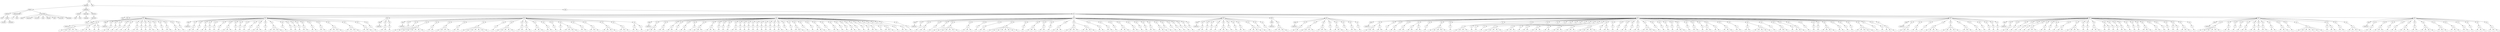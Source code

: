 digraph Tree {
	"t0" [label = "TEI"];
	"t1" [label = "teiHeader"];
	"t2" [label = "fileDesc"];
	"t3" [label = "titleStmt"];
	"t4" [label = "title"];
	"t5" [label = "author"];
	"t6" [label = "surname"];
	"t7" [label = "forename"];
	"t8" [label = "publicationStmt"];
	"t9" [label = "p"];
	"t10" [label = "idno"];
	"t11" [label = "sourceDesc"];
	"t12" [label = "genre"];
	"t13" [label = "inspiration"];
	"t14" [label = "structure"];
	"t15" [label = "type"];
	"t16" [label = "periode"];
	"t17" [label = "taille"];
	"t18" [label = "motsClefs"];
	"t19" [label = "permalien"];
	"t20" [label = "profileDesc"];
	"t21" [label = "creation"];
	"t22" [label = "date"];
	"t23" [label = "date"];
	"t24" [label = "langUsage"];
	"t25" [label = "language"];
	"t26" [label = "textClass"];
	"t27" [label = "keywords"];
	"t28" [label = "term"];
	"t29" [label = "text"];
	"t30" [label = "body"];
	"t31" [label = "div1"];
	"t32" [label = "head"];
	"t33" [label = "div2"];
	"t34" [label = "head"];
	"t35" [label = "listPerson"];
	"t36" [label = "sp"];
	"t37" [label = "p"];
	"t38" [label = "s"];
	"t39" [label = "s"];
	"t40" [label = "s"];
	"t41" [label = "s"];
	"t42" [label = "s"];
	"t43" [label = "p"];
	"t44" [label = "s"];
	"t45" [label = "s"];
	"t46" [label = "s"];
	"t47" [label = "p"];
	"t48" [label = "s"];
	"t49" [label = "p"];
	"t50" [label = "s"];
	"t51" [label = "div2"];
	"t52" [label = "head"];
	"t53" [label = "listPerson"];
	"t54" [label = "sp"];
	"t55" [label = "p"];
	"t56" [label = "s"];
	"t57" [label = "s"];
	"t58" [label = "sp"];
	"t59" [label = "p"];
	"t60" [label = "s"];
	"t61" [label = "sp"];
	"t62" [label = "p"];
	"t63" [label = "s"];
	"t64" [label = "sp"];
	"t65" [label = "p"];
	"t66" [label = "s"];
	"t67" [label = "sp"];
	"t68" [label = "p"];
	"t69" [label = "s"];
	"t70" [label = "s"];
	"t71" [label = "sp"];
	"t72" [label = "p"];
	"t73" [label = "s"];
	"t74" [label = "s"];
	"t75" [label = "sp"];
	"t76" [label = "p"];
	"t77" [label = "s"];
	"t78" [label = "sp"];
	"t79" [label = "p"];
	"t80" [label = "s"];
	"t81" [label = "sp"];
	"t82" [label = "p"];
	"t83" [label = "s"];
	"t84" [label = "s"];
	"t85" [label = "sp"];
	"t86" [label = "p"];
	"t87" [label = "s"];
	"t88" [label = "sp"];
	"t89" [label = "p"];
	"t90" [label = "s"];
	"t91" [label = "sp"];
	"t92" [label = "p"];
	"t93" [label = "s"];
	"t94" [label = "s"];
	"t95" [label = "sp"];
	"t96" [label = "p"];
	"t97" [label = "s"];
	"t98" [label = "s"];
	"t99" [label = "sp"];
	"t100" [label = "p"];
	"t101" [label = "s"];
	"t102" [label = "div2"];
	"t103" [label = "head"];
	"t104" [label = "listPerson"];
	"t105" [label = "sp"];
	"t106" [label = "p"];
	"t107" [label = "s"];
	"t108" [label = "s"];
	"t109" [label = "sp"];
	"t110" [label = "p"];
	"t111" [label = "s"];
	"t112" [label = "sp"];
	"t113" [label = "p"];
	"t114" [label = "s"];
	"t115" [label = "s"];
	"t116" [label = "sp"];
	"t117" [label = "p"];
	"t118" [label = "s"];
	"t119" [label = "sp"];
	"t120" [label = "p"];
	"t121" [label = "s"];
	"t122" [label = "sp"];
	"t123" [label = "p"];
	"t124" [label = "s"];
	"t125" [label = "sp"];
	"t126" [label = "p"];
	"t127" [label = "s"];
	"t128" [label = "s"];
	"t129" [label = "s"];
	"t130" [label = "sp"];
	"t131" [label = "p"];
	"t132" [label = "s"];
	"t133" [label = "sp"];
	"t134" [label = "p"];
	"t135" [label = "s"];
	"t136" [label = "sp"];
	"t137" [label = "p"];
	"t138" [label = "s"];
	"t139" [label = "sp"];
	"t140" [label = "p"];
	"t141" [label = "s"];
	"t142" [label = "sp"];
	"t143" [label = "p"];
	"t144" [label = "s"];
	"t145" [label = "s"];
	"t146" [label = "s"];
	"t147" [label = "sp"];
	"t148" [label = "p"];
	"t149" [label = "s"];
	"t150" [label = "sp"];
	"t151" [label = "p"];
	"t152" [label = "s"];
	"t153" [label = "s"];
	"t154" [label = "s"];
	"t155" [label = "s"];
	"t156" [label = "sp"];
	"t157" [label = "p"];
	"t158" [label = "s"];
	"t159" [label = "sp"];
	"t160" [label = "p"];
	"t161" [label = "s"];
	"t162" [label = "sp"];
	"t163" [label = "p"];
	"t164" [label = "s"];
	"t165" [label = "sp"];
	"t166" [label = "p"];
	"t167" [label = "s"];
	"t168" [label = "sp"];
	"t169" [label = "p"];
	"t170" [label = "s"];
	"t171" [label = "s"];
	"t172" [label = "sp"];
	"t173" [label = "p"];
	"t174" [label = "s"];
	"t175" [label = "s"];
	"t176" [label = "sp"];
	"t177" [label = "p"];
	"t178" [label = "s"];
	"t179" [label = "s"];
	"t180" [label = "sp"];
	"t181" [label = "p"];
	"t182" [label = "s"];
	"t183" [label = "s"];
	"t184" [label = "s"];
	"t185" [label = "s"];
	"t186" [label = "sp"];
	"t187" [label = "p"];
	"t188" [label = "s"];
	"t189" [label = "s"];
	"t190" [label = "s"];
	"t191" [label = "s"];
	"t192" [label = "sp"];
	"t193" [label = "p"];
	"t194" [label = "s"];
	"t195" [label = "s"];
	"t196" [label = "s"];
	"t197" [label = "sp"];
	"t198" [label = "p"];
	"t199" [label = "s"];
	"t200" [label = "div2"];
	"t201" [label = "head"];
	"t202" [label = "listPerson"];
	"t203" [label = "sp"];
	"t204" [label = "p"];
	"t205" [label = "s"];
	"t206" [label = "s"];
	"t207" [label = "sp"];
	"t208" [label = "p"];
	"t209" [label = "s"];
	"t210" [label = "div2"];
	"t211" [label = "head"];
	"t212" [label = "listPerson"];
	"t213" [label = "sp"];
	"t214" [label = "p"];
	"t215" [label = "s"];
	"t216" [label = "sp"];
	"t217" [label = "p"];
	"t218" [label = "s"];
	"t219" [label = "sp"];
	"t220" [label = "p"];
	"t221" [label = "s"];
	"t222" [label = "s"];
	"t223" [label = "s"];
	"t224" [label = "s"];
	"t225" [label = "s"];
	"t226" [label = "s"];
	"t227" [label = "sp"];
	"t228" [label = "p"];
	"t229" [label = "s"];
	"t230" [label = "s"];
	"t231" [label = "sp"];
	"t232" [label = "p"];
	"t233" [label = "s"];
	"t234" [label = "s"];
	"t235" [label = "s"];
	"t236" [label = "s"];
	"t237" [label = "sp"];
	"t238" [label = "p"];
	"t239" [label = "s"];
	"t240" [label = "s"];
	"t241" [label = "sp"];
	"t242" [label = "p"];
	"t243" [label = "s"];
	"t244" [label = "s"];
	"t245" [label = "s"];
	"t246" [label = "s"];
	"t247" [label = "s"];
	"t248" [label = "s"];
	"t249" [label = "s"];
	"t250" [label = "sp"];
	"t251" [label = "p"];
	"t252" [label = "s"];
	"t253" [label = "sp"];
	"t254" [label = "p"];
	"t255" [label = "s"];
	"t256" [label = "s"];
	"t257" [label = "s"];
	"t258" [label = "s"];
	"t259" [label = "s"];
	"t260" [label = "sp"];
	"t261" [label = "p"];
	"t262" [label = "s"];
	"t263" [label = "s"];
	"t264" [label = "sp"];
	"t265" [label = "p"];
	"t266" [label = "s"];
	"t267" [label = "s"];
	"t268" [label = "sp"];
	"t269" [label = "p"];
	"t270" [label = "s"];
	"t271" [label = "s"];
	"t272" [label = "s"];
	"t273" [label = "sp"];
	"t274" [label = "p"];
	"t275" [label = "s"];
	"t276" [label = "s"];
	"t277" [label = "sp"];
	"t278" [label = "p"];
	"t279" [label = "s"];
	"t280" [label = "sp"];
	"t281" [label = "p"];
	"t282" [label = "s"];
	"t283" [label = "p"];
	"t284" [label = "s"];
	"t285" [label = "s"];
	"t286" [label = "s"];
	"t287" [label = "s"];
	"t288" [label = "sp"];
	"t289" [label = "p"];
	"t290" [label = "s"];
	"t291" [label = "s"];
	"t292" [label = "sp"];
	"t293" [label = "p"];
	"t294" [label = "s"];
	"t295" [label = "s"];
	"t296" [label = "s"];
	"t297" [label = "sp"];
	"t298" [label = "p"];
	"t299" [label = "s"];
	"t300" [label = "s"];
	"t301" [label = "s"];
	"t302" [label = "s"];
	"t303" [label = "sp"];
	"t304" [label = "p"];
	"t305" [label = "s"];
	"t306" [label = "s"];
	"t307" [label = "s"];
	"t308" [label = "sp"];
	"t309" [label = "p"];
	"t310" [label = "s"];
	"t311" [label = "s"];
	"t312" [label = "p"];
	"t313" [label = "s"];
	"t314" [label = "div2"];
	"t315" [label = "head"];
	"t316" [label = "listPerson"];
	"t317" [label = "sp"];
	"t318" [label = "p"];
	"t319" [label = "s"];
	"t320" [label = "s"];
	"t321" [label = "s"];
	"t322" [label = "sp"];
	"t323" [label = "p"];
	"t324" [label = "s"];
	"t325" [label = "s"];
	"t326" [label = "sp"];
	"t327" [label = "p"];
	"t328" [label = "s"];
	"t329" [label = "s"];
	"t330" [label = "sp"];
	"t331" [label = "p"];
	"t332" [label = "s"];
	"t333" [label = "sp"];
	"t334" [label = "p"];
	"t335" [label = "s"];
	"t336" [label = "s"];
	"t337" [label = "sp"];
	"t338" [label = "p"];
	"t339" [label = "s"];
	"t340" [label = "sp"];
	"t341" [label = "p"];
	"t342" [label = "s"];
	"t343" [label = "s"];
	"t344" [label = "s"];
	"t345" [label = "sp"];
	"t346" [label = "p"];
	"t347" [label = "s"];
	"t348" [label = "s"];
	"t349" [label = "s"];
	"t350" [label = "sp"];
	"t351" [label = "p"];
	"t352" [label = "s"];
	"t353" [label = "sp"];
	"t354" [label = "p"];
	"t355" [label = "s"];
	"t356" [label = "sp"];
	"t357" [label = "p"];
	"t358" [label = "s"];
	"t359" [label = "sp"];
	"t360" [label = "p"];
	"t361" [label = "s"];
	"t362" [label = "s"];
	"t363" [label = "sp"];
	"t364" [label = "p"];
	"t365" [label = "s"];
	"t366" [label = "sp"];
	"t367" [label = "p"];
	"t368" [label = "s"];
	"t369" [label = "sp"];
	"t370" [label = "p"];
	"t371" [label = "s"];
	"t372" [label = "sp"];
	"t373" [label = "p"];
	"t374" [label = "s"];
	"t375" [label = "sp"];
	"t376" [label = "p"];
	"t377" [label = "s"];
	"t378" [label = "sp"];
	"t379" [label = "p"];
	"t380" [label = "s"];
	"t381" [label = "sp"];
	"t382" [label = "p"];
	"t383" [label = "s"];
	"t384" [label = "sp"];
	"t385" [label = "p"];
	"t386" [label = "s"];
	"t387" [label = "sp"];
	"t388" [label = "p"];
	"t389" [label = "s"];
	"t390" [label = "sp"];
	"t391" [label = "p"];
	"t392" [label = "s"];
	"t393" [label = "s"];
	"t394" [label = "sp"];
	"t395" [label = "p"];
	"t396" [label = "s"];
	"t397" [label = "sp"];
	"t398" [label = "p"];
	"t399" [label = "s"];
	"t400" [label = "sp"];
	"t401" [label = "p"];
	"t402" [label = "s"];
	"t403" [label = "s"];
	"t404" [label = "s"];
	"t405" [label = "sp"];
	"t406" [label = "p"];
	"t407" [label = "s"];
	"t408" [label = "sp"];
	"t409" [label = "p"];
	"t410" [label = "s"];
	"t411" [label = "sp"];
	"t412" [label = "p"];
	"t413" [label = "s"];
	"t414" [label = "s"];
	"t415" [label = "s"];
	"t416" [label = "sp"];
	"t417" [label = "p"];
	"t418" [label = "s"];
	"t419" [label = "sp"];
	"t420" [label = "p"];
	"t421" [label = "s"];
	"t422" [label = "s"];
	"t423" [label = "sp"];
	"t424" [label = "p"];
	"t425" [label = "s"];
	"t426" [label = "sp"];
	"t427" [label = "p"];
	"t428" [label = "s"];
	"t429" [label = "sp"];
	"t430" [label = "p"];
	"t431" [label = "s"];
	"t432" [label = "s"];
	"t433" [label = "sp"];
	"t434" [label = "p"];
	"t435" [label = "s"];
	"t436" [label = "sp"];
	"t437" [label = "p"];
	"t438" [label = "s"];
	"t439" [label = "sp"];
	"t440" [label = "p"];
	"t441" [label = "s"];
	"t442" [label = "sp"];
	"t443" [label = "p"];
	"t444" [label = "s"];
	"t445" [label = "s"];
	"t446" [label = "sp"];
	"t447" [label = "p"];
	"t448" [label = "s"];
	"t449" [label = "sp"];
	"t450" [label = "p"];
	"t451" [label = "s"];
	"t452" [label = "s"];
	"t453" [label = "s"];
	"t454" [label = "sp"];
	"t455" [label = "p"];
	"t456" [label = "s"];
	"t457" [label = "sp"];
	"t458" [label = "p"];
	"t459" [label = "s"];
	"t460" [label = "s"];
	"t461" [label = "sp"];
	"t462" [label = "p"];
	"t463" [label = "s"];
	"t464" [label = "div2"];
	"t465" [label = "head"];
	"t466" [label = "listPerson"];
	"t467" [label = "sp"];
	"t468" [label = "p"];
	"t469" [label = "s"];
	"t470" [label = "sp"];
	"t471" [label = "p"];
	"t472" [label = "s"];
	"t473" [label = "s"];
	"t474" [label = "sp"];
	"t475" [label = "p"];
	"t476" [label = "s"];
	"t477" [label = "sp"];
	"t478" [label = "p"];
	"t479" [label = "s"];
	"t480" [label = "sp"];
	"t481" [label = "p"];
	"t482" [label = "s"];
	"t483" [label = "s"];
	"t484" [label = "s"];
	"t485" [label = "s"];
	"t486" [label = "s"];
	"t487" [label = "s"];
	"t488" [label = "sp"];
	"t489" [label = "p"];
	"t490" [label = "s"];
	"t491" [label = "s"];
	"t492" [label = "s"];
	"t493" [label = "sp"];
	"t494" [label = "p"];
	"t495" [label = "s"];
	"t496" [label = "sp"];
	"t497" [label = "p"];
	"t498" [label = "s"];
	"t499" [label = "s"];
	"t500" [label = "sp"];
	"t501" [label = "p"];
	"t502" [label = "s"];
	"t503" [label = "s"];
	"t504" [label = "s"];
	"t505" [label = "s"];
	"t506" [label = "s"];
	"t507" [label = "s"];
	"t508" [label = "s"];
	"t509" [label = "s"];
	"t510" [label = "sp"];
	"t511" [label = "p"];
	"t512" [label = "s"];
	"t513" [label = "sp"];
	"t514" [label = "p"];
	"t515" [label = "s"];
	"t516" [label = "s"];
	"t517" [label = "s"];
	"t518" [label = "sp"];
	"t519" [label = "p"];
	"t520" [label = "s"];
	"t521" [label = "s"];
	"t522" [label = "sp"];
	"t523" [label = "p"];
	"t524" [label = "s"];
	"t525" [label = "sp"];
	"t526" [label = "p"];
	"t527" [label = "s"];
	"t528" [label = "s"];
	"t529" [label = "s"];
	"t530" [label = "sp"];
	"t531" [label = "p"];
	"t532" [label = "s"];
	"t533" [label = "s"];
	"t534" [label = "s"];
	"t535" [label = "s"];
	"t536" [label = "p"];
	"t537" [label = "s"];
	"t538" [label = "s"];
	"t539" [label = "s"];
	"t540" [label = "s"];
	"t541" [label = "sp"];
	"t542" [label = "p"];
	"t543" [label = "s"];
	"t544" [label = "s"];
	"t545" [label = "sp"];
	"t546" [label = "p"];
	"t547" [label = "s"];
	"t548" [label = "s"];
	"t549" [label = "sp"];
	"t550" [label = "p"];
	"t551" [label = "s"];
	"t552" [label = "sp"];
	"t553" [label = "p"];
	"t554" [label = "s"];
	"t555" [label = "s"];
	"t556" [label = "s"];
	"t557" [label = "sp"];
	"t558" [label = "p"];
	"t559" [label = "s"];
	"t560" [label = "s"];
	"t561" [label = "sp"];
	"t562" [label = "p"];
	"t563" [label = "s"];
	"t564" [label = "sp"];
	"t565" [label = "p"];
	"t566" [label = "s"];
	"t567" [label = "sp"];
	"t568" [label = "p"];
	"t569" [label = "s"];
	"t570" [label = "s"];
	"t571" [label = "sp"];
	"t572" [label = "p"];
	"t573" [label = "s"];
	"t574" [label = "s"];
	"t575" [label = "s"];
	"t576" [label = "sp"];
	"t577" [label = "p"];
	"t578" [label = "s"];
	"t579" [label = "sp"];
	"t580" [label = "p"];
	"t581" [label = "s"];
	"t582" [label = "sp"];
	"t583" [label = "p"];
	"t584" [label = "s"];
	"t585" [label = "sp"];
	"t586" [label = "p"];
	"t587" [label = "s"];
	"t588" [label = "sp"];
	"t589" [label = "p"];
	"t590" [label = "s"];
	"t591" [label = "sp"];
	"t592" [label = "p"];
	"t593" [label = "s"];
	"t594" [label = "div2"];
	"t595" [label = "head"];
	"t596" [label = "listPerson"];
	"t597" [label = "sp"];
	"t598" [label = "p"];
	"t599" [label = "s"];
	"t600" [label = "s"];
	"t601" [label = "sp"];
	"t602" [label = "p"];
	"t603" [label = "s"];
	"t604" [label = "sp"];
	"t605" [label = "p"];
	"t606" [label = "s"];
	"t607" [label = "sp"];
	"t608" [label = "p"];
	"t609" [label = "s"];
	"t610" [label = "sp"];
	"t611" [label = "p"];
	"t612" [label = "s"];
	"t613" [label = "s"];
	"t614" [label = "s"];
	"t615" [label = "sp"];
	"t616" [label = "p"];
	"t617" [label = "s"];
	"t618" [label = "sp"];
	"t619" [label = "p"];
	"t620" [label = "s"];
	"t621" [label = "sp"];
	"t622" [label = "p"];
	"t623" [label = "s"];
	"t624" [label = "s"];
	"t625" [label = "sp"];
	"t626" [label = "p"];
	"t627" [label = "s"];
	"t628" [label = "s"];
	"t629" [label = "s"];
	"t630" [label = "s"];
	"t631" [label = "sp"];
	"t632" [label = "p"];
	"t633" [label = "s"];
	"t634" [label = "sp"];
	"t635" [label = "p"];
	"t636" [label = "s"];
	"t637" [label = "div2"];
	"t638" [label = "head"];
	"t639" [label = "listPerson"];
	"t640" [label = "sp"];
	"t641" [label = "p"];
	"t642" [label = "s"];
	"t643" [label = "s"];
	"t644" [label = "s"];
	"t645" [label = "s"];
	"t646" [label = "div2"];
	"t647" [label = "head"];
	"t648" [label = "listPerson"];
	"t649" [label = "sp"];
	"t650" [label = "p"];
	"t651" [label = "s"];
	"t652" [label = "s"];
	"t653" [label = "sp"];
	"t654" [label = "p"];
	"t655" [label = "s"];
	"t656" [label = "s"];
	"t657" [label = "s"];
	"t658" [label = "s"];
	"t659" [label = "sp"];
	"t660" [label = "p"];
	"t661" [label = "s"];
	"t662" [label = "s"];
	"t663" [label = "s"];
	"t664" [label = "sp"];
	"t665" [label = "p"];
	"t666" [label = "s"];
	"t667" [label = "sp"];
	"t668" [label = "p"];
	"t669" [label = "s"];
	"t670" [label = "s"];
	"t671" [label = "s"];
	"t672" [label = "sp"];
	"t673" [label = "p"];
	"t674" [label = "s"];
	"t675" [label = "sp"];
	"t676" [label = "p"];
	"t677" [label = "s"];
	"t678" [label = "s"];
	"t679" [label = "sp"];
	"t680" [label = "p"];
	"t681" [label = "s"];
	"t682" [label = "div2"];
	"t683" [label = "head"];
	"t684" [label = "listPerson"];
	"t685" [label = "sp"];
	"t686" [label = "p"];
	"t687" [label = "s"];
	"t688" [label = "s"];
	"t689" [label = "s"];
	"t690" [label = "p"];
	"t691" [label = "s"];
	"t692" [label = "s"];
	"t693" [label = "sp"];
	"t694" [label = "p"];
	"t695" [label = "s"];
	"t696" [label = "sp"];
	"t697" [label = "p"];
	"t698" [label = "s"];
	"t699" [label = "s"];
	"t700" [label = "sp"];
	"t701" [label = "p"];
	"t702" [label = "s"];
	"t703" [label = "s"];
	"t704" [label = "sp"];
	"t705" [label = "p"];
	"t706" [label = "s"];
	"t707" [label = "s"];
	"t708" [label = "p"];
	"t709" [label = "s"];
	"t710" [label = "s"];
	"t711" [label = "sp"];
	"t712" [label = "p"];
	"t713" [label = "s"];
	"t714" [label = "sp"];
	"t715" [label = "p"];
	"t716" [label = "s"];
	"t717" [label = "s"];
	"t718" [label = "s"];
	"t719" [label = "s"];
	"t720" [label = "s"];
	"t721" [label = "sp"];
	"t722" [label = "p"];
	"t723" [label = "s"];
	"t724" [label = "sp"];
	"t725" [label = "p"];
	"t726" [label = "s"];
	"t727" [label = "s"];
	"t728" [label = "s"];
	"t729" [label = "s"];
	"t730" [label = "sp"];
	"t731" [label = "p"];
	"t732" [label = "s"];
	"t733" [label = "sp"];
	"t734" [label = "p"];
	"t735" [label = "s"];
	"t736" [label = "sp"];
	"t737" [label = "p"];
	"t738" [label = "s"];
	"t739" [label = "sp"];
	"t740" [label = "p"];
	"t741" [label = "s"];
	"t742" [label = "s"];
	"t743" [label = "s"];
	"t744" [label = "s"];
	"t745" [label = "s"];
	"t746" [label = "sp"];
	"t747" [label = "p"];
	"t748" [label = "s"];
	"t749" [label = "s"];
	"t750" [label = "s"];
	"t751" [label = "sp"];
	"t752" [label = "p"];
	"t753" [label = "s"];
	"t754" [label = "sp"];
	"t755" [label = "p"];
	"t756" [label = "s"];
	"t757" [label = "s"];
	"t758" [label = "sp"];
	"t759" [label = "p"];
	"t760" [label = "s"];
	"t761" [label = "s"];
	"t762" [label = "s"];
	"t763" [label = "sp"];
	"t764" [label = "p"];
	"t765" [label = "s"];
	"t766" [label = "s"];
	"t767" [label = "sp"];
	"t768" [label = "p"];
	"t769" [label = "s"];
	"t770" [label = "s"];
	"t771" [label = "s"];
	"t772" [label = "sp"];
	"t773" [label = "p"];
	"t774" [label = "s"];
	"t775" [label = "s"];
	"t776" [label = "s"];
	"t777" [label = "sp"];
	"t778" [label = "p"];
	"t779" [label = "s"];
	"t780" [label = "s"];
	"t781" [label = "s"];
	"t782" [label = "s"];
	"t783" [label = "s"];
	"t784" [label = "sp"];
	"t785" [label = "p"];
	"t786" [label = "s"];
	"t787" [label = "p"];
	"t788" [label = "s"];
	"t789" [label = "s"];
	"t790" [label = "sp"];
	"t791" [label = "p"];
	"t792" [label = "s"];
	"t793" [label = "sp"];
	"t794" [label = "p"];
	"t795" [label = "s"];
	"t796" [label = "sp"];
	"t797" [label = "p"];
	"t798" [label = "s"];
	"t799" [label = "s"];
	"t800" [label = "sp"];
	"t801" [label = "p"];
	"t802" [label = "s"];
	"t803" [label = "sp"];
	"t804" [label = "p"];
	"t805" [label = "s"];
	"t806" [label = "s"];
	"t807" [label = "sp"];
	"t808" [label = "p"];
	"t809" [label = "s"];
	"t810" [label = "s"];
	"t811" [label = "s"];
	"t812" [label = "s"];
	"t813" [label = "sp"];
	"t814" [label = "p"];
	"t815" [label = "s"];
	"t816" [label = "sp"];
	"t817" [label = "p"];
	"t818" [label = "s"];
	"t819" [label = "sp"];
	"t820" [label = "p"];
	"t821" [label = "s"];
	"t822" [label = "sp"];
	"t823" [label = "p"];
	"t824" [label = "s"];
	"t825" [label = "sp"];
	"t826" [label = "p"];
	"t827" [label = "s"];
	"t828" [label = "s"];
	"t829" [label = "s"];
	"t830" [label = "sp"];
	"t831" [label = "p"];
	"t832" [label = "s"];
	"t833" [label = "sp"];
	"t834" [label = "p"];
	"t835" [label = "s"];
	"t836" [label = "s"];
	"t837" [label = "sp"];
	"t838" [label = "p"];
	"t839" [label = "s"];
	"t840" [label = "sp"];
	"t841" [label = "p"];
	"t842" [label = "s"];
	"t843" [label = "s"];
	"t844" [label = "p"];
	"t845" [label = "s"];
	"t846" [label = "s"];
	"t847" [label = "sp"];
	"t848" [label = "p"];
	"t849" [label = "s"];
	"t850" [label = "s"];
	"t851" [label = "s"];
	"t852" [label = "sp"];
	"t853" [label = "p"];
	"t854" [label = "s"];
	"t855" [label = "s"];
	"t856" [label = "sp"];
	"t857" [label = "p"];
	"t858" [label = "s"];
	"t859" [label = "s"];
	"t860" [label = "p"];
	"t861" [label = "s"];
	"t862" [label = "s"];
	"t863" [label = "s"];
	"t864" [label = "s"];
	"t865" [label = "s"];
	"t866" [label = "sp"];
	"t867" [label = "p"];
	"t868" [label = "s"];
	"t869" [label = "sp"];
	"t870" [label = "p"];
	"t871" [label = "s"];
	"t872" [label = "s"];
	"t873" [label = "s"];
	"t874" [label = "sp"];
	"t875" [label = "p"];
	"t876" [label = "s"];
	"t877" [label = "sp"];
	"t878" [label = "p"];
	"t879" [label = "s"];
	"t880" [label = "s"];
	"t881" [label = "s"];
	"t882" [label = "sp"];
	"t883" [label = "p"];
	"t884" [label = "s"];
	"t885" [label = "sp"];
	"t886" [label = "p"];
	"t887" [label = "s"];
	"t888" [label = "sp"];
	"t889" [label = "p"];
	"t890" [label = "s"];
	"t891" [label = "sp"];
	"t892" [label = "p"];
	"t893" [label = "s"];
	"t894" [label = "s"];
	"t895" [label = "s"];
	"t896" [label = "s"];
	"t897" [label = "sp"];
	"t898" [label = "p"];
	"t899" [label = "s"];
	"t900" [label = "s"];
	"t901" [label = "sp"];
	"t902" [label = "p"];
	"t903" [label = "s"];
	"t904" [label = "sp"];
	"t905" [label = "p"];
	"t906" [label = "s"];
	"t907" [label = "sp"];
	"t908" [label = "p"];
	"t909" [label = "s"];
	"t910" [label = "s"];
	"t911" [label = "s"];
	"t912" [label = "s"];
	"t913" [label = "s"];
	"t914" [label = "sp"];
	"t915" [label = "p"];
	"t916" [label = "s"];
	"t917" [label = "sp"];
	"t918" [label = "p"];
	"t919" [label = "s"];
	"t920" [label = "sp"];
	"t921" [label = "p"];
	"t922" [label = "s"];
	"t923" [label = "s"];
	"t924" [label = "s"];
	"t925" [label = "div2"];
	"t926" [label = "head"];
	"t927" [label = "listPerson"];
	"t928" [label = "sp"];
	"t929" [label = "p"];
	"t930" [label = "s"];
	"t931" [label = "s"];
	"t932" [label = "s"];
	"t933" [label = "sp"];
	"t934" [label = "p"];
	"t935" [label = "s"];
	"t936" [label = "s"];
	"t937" [label = "sp"];
	"t938" [label = "p"];
	"t939" [label = "s"];
	"t940" [label = "sp"];
	"t941" [label = "p"];
	"t942" [label = "s"];
	"t943" [label = "s"];
	"t944" [label = "s"];
	"t945" [label = "s"];
	"t946" [label = "sp"];
	"t947" [label = "p"];
	"t948" [label = "s"];
	"t949" [label = "s"];
	"t950" [label = "s"];
	"t951" [label = "s"];
	"t952" [label = "s"];
	"t953" [label = "sp"];
	"t954" [label = "p"];
	"t955" [label = "s"];
	"t956" [label = "s"];
	"t957" [label = "s"];
	"t958" [label = "sp"];
	"t959" [label = "p"];
	"t960" [label = "s"];
	"t961" [label = "s"];
	"t962" [label = "sp"];
	"t963" [label = "p"];
	"t964" [label = "s"];
	"t965" [label = "sp"];
	"t966" [label = "p"];
	"t967" [label = "s"];
	"t968" [label = "sp"];
	"t969" [label = "p"];
	"t970" [label = "s"];
	"t971" [label = "sp"];
	"t972" [label = "p"];
	"t973" [label = "s"];
	"t974" [label = "div2"];
	"t975" [label = "head"];
	"t976" [label = "listPerson"];
	"t977" [label = "sp"];
	"t978" [label = "p"];
	"t979" [label = "s"];
	"t980" [label = "s"];
	"t981" [label = "sp"];
	"t982" [label = "p"];
	"t983" [label = "s"];
	"t984" [label = "sp"];
	"t985" [label = "p"];
	"t986" [label = "s"];
	"t987" [label = "sp"];
	"t988" [label = "p"];
	"t989" [label = "s"];
	"t990" [label = "sp"];
	"t991" [label = "p"];
	"t992" [label = "s"];
	"t993" [label = "sp"];
	"t994" [label = "p"];
	"t995" [label = "s"];
	"t996" [label = "s"];
	"t997" [label = "s"];
	"t998" [label = "sp"];
	"t999" [label = "p"];
	"t1000" [label = "s"];
	"t1001" [label = "s"];
	"t1002" [label = "sp"];
	"t1003" [label = "p"];
	"t1004" [label = "s"];
	"t1005" [label = "sp"];
	"t1006" [label = "p"];
	"t1007" [label = "s"];
	"t1008" [label = "sp"];
	"t1009" [label = "p"];
	"t1010" [label = "s"];
	"t1011" [label = "s"];
	"t1012" [label = "sp"];
	"t1013" [label = "p"];
	"t1014" [label = "s"];
	"t1015" [label = "s"];
	"t1016" [label = "s"];
	"t1017" [label = "s"];
	"t1018" [label = "sp"];
	"t1019" [label = "p"];
	"t1020" [label = "s"];
	"t1021" [label = "sp"];
	"t1022" [label = "p"];
	"t1023" [label = "s"];
	"t1024" [label = "sp"];
	"t1025" [label = "p"];
	"t1026" [label = "s"];
	"t1027" [label = "s"];
	"t1028" [label = "s"];
	"t1029" [label = "sp"];
	"t1030" [label = "p"];
	"t1031" [label = "s"];
	"t1032" [label = "p"];
	"t1033" [label = "s"];
	"t1034" [label = "sp"];
	"t1035" [label = "p"];
	"t1036" [label = "s"];
	"t1037" [label = "sp"];
	"t1038" [label = "p"];
	"t1039" [label = "s"];
	"t1040" [label = "sp"];
	"t1041" [label = "p"];
	"t1042" [label = "s"];
	"t1043" [label = "s"];
	"t1044" [label = "sp"];
	"t1045" [label = "p"];
	"t1046" [label = "s"];
	"t1047" [label = "sp"];
	"t1048" [label = "p"];
	"t1049" [label = "s"];
	"t1050" [label = "sp"];
	"t1051" [label = "p"];
	"t1052" [label = "s"];
	"t1053" [label = "sp"];
	"t1054" [label = "p"];
	"t1055" [label = "s"];
	"t1056" [label = "s"];
	"t1057" [label = "s"];
	"t1058" [label = "sp"];
	"t1059" [label = "p"];
	"t1060" [label = "s"];
	"t1061" [label = "s"];
	"t1062" [label = "sp"];
	"t1063" [label = "p"];
	"t1064" [label = "s"];
	"t1065" [label = "sp"];
	"t1066" [label = "p"];
	"t1067" [label = "s"];
	"t1068" [label = "sp"];
	"t1069" [label = "p"];
	"t1070" [label = "s"];
	"t1071" [label = "p"];
	"t1072" [label = "s"];
	"t1073" [label = "sp"];
	"t1074" [label = "p"];
	"t1075" [label = "s"];
	"t1076" [label = "s"];
	"t1077" [label = "s"];
	"t1078" [label = "sp"];
	"t1079" [label = "p"];
	"t1080" [label = "s"];
	"t1081" [label = "div2"];
	"t1082" [label = "head"];
	"t1083" [label = "listPerson"];
	"t1084" [label = "sp"];
	"t1085" [label = "p"];
	"t1086" [label = "s"];
	"t1087" [label = "s"];
	"t1088" [label = "s"];
	"t1089" [label = "s"];
	"t1090" [label = "s"];
	"t1091" [label = "s"];
	"t1092" [label = "sp"];
	"t1093" [label = "p"];
	"t1094" [label = "s"];
	"t1095" [label = "s"];
	"t1096" [label = "sp"];
	"t1097" [label = "p"];
	"t1098" [label = "s"];
	"t1099" [label = "sp"];
	"t1100" [label = "p"];
	"t1101" [label = "s"];
	"t1102" [label = "sp"];
	"t1103" [label = "p"];
	"t1104" [label = "s"];
	"t1105" [label = "s"];
	"t1106" [label = "sp"];
	"t1107" [label = "p"];
	"t1108" [label = "s"];
	"t1109" [label = "s"];
	"t1110" [label = "sp"];
	"t1111" [label = "p"];
	"t1112" [label = "s"];
	"t1113" [label = "sp"];
	"t1114" [label = "p"];
	"t1115" [label = "s"];
	"t1116" [label = "s"];
	"t1117" [label = "sp"];
	"t1118" [label = "p"];
	"t1119" [label = "s"];
	"t1120" [label = "s"];
	"t1121" [label = "sp"];
	"t1122" [label = "p"];
	"t1123" [label = "s"];
	"t1124" [label = "s"];
	"t1125" [label = "s"];
	"t1126" [label = "sp"];
	"t1127" [label = "p"];
	"t1128" [label = "s"];
	"t1129" [label = "sp"];
	"t1130" [label = "p"];
	"t1131" [label = "s"];
	"t1132" [label = "s"];
	"t1133" [label = "s"];
	"t1134" [label = "s"];
	"t1135" [label = "s"];
	"t1136" [label = "s"];
	"t1137" [label = "s"];
	"t1138" [label = "sp"];
	"t1139" [label = "p"];
	"t1140" [label = "s"];
	"t1141" [label = "p"];
	"t1142" [label = "s"];
	"t1143" [label = "s"];
	"t1144" [label = "sp"];
	"t1145" [label = "p"];
	"t1146" [label = "s"];
	"t1147" [label = "s"];
	"t1148" [label = "sp"];
	"t1149" [label = "p"];
	"t1150" [label = "s"];
	"t1151" [label = "s"];
	"t1152" [label = "s"];
	"t1153" [label = "s"];
	"t1154" [label = "div2"];
	"t1155" [label = "head"];
	"t1156" [label = "listPerson"];
	"t1157" [label = "sp"];
	"t1158" [label = "p"];
	"t1159" [label = "s"];
	"t1160" [label = "s"];
	"t1161" [label = "sp"];
	"t1162" [label = "p"];
	"t1163" [label = "s"];
	"t1164" [label = "s"];
	"t1165" [label = "s"];
	"t1166" [label = "sp"];
	"t1167" [label = "p"];
	"t1168" [label = "s"];
	"t1169" [label = "sp"];
	"t1170" [label = "p"];
	"t1171" [label = "s"];
	"t1172" [label = "s"];
	"t1173" [label = "sp"];
	"t1174" [label = "p"];
	"t1175" [label = "s"];
	"t1176" [label = "s"];
	"t1177" [label = "s"];
	"t1178" [label = "sp"];
	"t1179" [label = "p"];
	"t1180" [label = "s"];
	"t1181" [label = "s"];
	"t1182" [label = "sp"];
	"t1183" [label = "p"];
	"t1184" [label = "s"];
	"t1185" [label = "s"];
	"t1186" [label = "s"];
	"t1187" [label = "s"];
	"t1188" [label = "sp"];
	"t1189" [label = "p"];
	"t1190" [label = "s"];
	"t1191" [label = "s"];
	"t1192" [label = "s"];
	"t1193" [label = "sp"];
	"t1194" [label = "p"];
	"t1195" [label = "s"];
	"t1196" [label = "s"];
	"t1197" [label = "s"];
	"t1198" [label = "sp"];
	"t1199" [label = "p"];
	"t1200" [label = "s"];
	"t1201" [label = "s"];
	"t1202" [label = "sp"];
	"t1203" [label = "p"];
	"t1204" [label = "s"];
	"t1205" [label = "sp"];
	"t1206" [label = "p"];
	"t1207" [label = "s"];
	"t1208" [label = "s"];
	"t1209" [label = "s"];
	"t1210" [label = "sp"];
	"t1211" [label = "p"];
	"t1212" [label = "s"];
	"t1213" [label = "s"];
	"t1214" [label = "s"];
	"t0" -> "t1";
	"t1" -> "t2";
	"t2" -> "t3";
	"t3" -> "t4";
	"t3" -> "t5";
	"t5" -> "t6";
	"t5" -> "t7";
	"t2" -> "t8";
	"t8" -> "t9";
	"t8" -> "t10";
	"t2" -> "t11";
	"t11" -> "t12";
	"t11" -> "t13";
	"t11" -> "t14";
	"t11" -> "t15";
	"t11" -> "t16";
	"t11" -> "t17";
	"t11" -> "t18";
	"t11" -> "t19";
	"t1" -> "t20";
	"t20" -> "t21";
	"t21" -> "t22";
	"t21" -> "t23";
	"t20" -> "t24";
	"t24" -> "t25";
	"t20" -> "t26";
	"t26" -> "t27";
	"t27" -> "t28";
	"t0" -> "t29";
	"t29" -> "t30";
	"t30" -> "t31";
	"t31" -> "t32";
	"t31" -> "t33";
	"t33" -> "t34";
	"t34" -> "t35";
	"t33" -> "t36";
	"t36" -> "t37";
	"t37" -> "t38";
	"t37" -> "t39";
	"t37" -> "t40";
	"t37" -> "t41";
	"t37" -> "t42";
	"t36" -> "t43";
	"t43" -> "t44";
	"t43" -> "t45";
	"t43" -> "t46";
	"t36" -> "t47";
	"t47" -> "t48";
	"t36" -> "t49";
	"t49" -> "t50";
	"t31" -> "t51";
	"t51" -> "t52";
	"t52" -> "t53";
	"t51" -> "t54";
	"t54" -> "t55";
	"t55" -> "t56";
	"t55" -> "t57";
	"t51" -> "t58";
	"t58" -> "t59";
	"t59" -> "t60";
	"t51" -> "t61";
	"t61" -> "t62";
	"t62" -> "t63";
	"t51" -> "t64";
	"t64" -> "t65";
	"t65" -> "t66";
	"t51" -> "t67";
	"t67" -> "t68";
	"t68" -> "t69";
	"t68" -> "t70";
	"t51" -> "t71";
	"t71" -> "t72";
	"t72" -> "t73";
	"t72" -> "t74";
	"t51" -> "t75";
	"t75" -> "t76";
	"t76" -> "t77";
	"t51" -> "t78";
	"t78" -> "t79";
	"t79" -> "t80";
	"t51" -> "t81";
	"t81" -> "t82";
	"t82" -> "t83";
	"t82" -> "t84";
	"t51" -> "t85";
	"t85" -> "t86";
	"t86" -> "t87";
	"t51" -> "t88";
	"t88" -> "t89";
	"t89" -> "t90";
	"t51" -> "t91";
	"t91" -> "t92";
	"t92" -> "t93";
	"t92" -> "t94";
	"t51" -> "t95";
	"t95" -> "t96";
	"t96" -> "t97";
	"t96" -> "t98";
	"t51" -> "t99";
	"t99" -> "t100";
	"t100" -> "t101";
	"t31" -> "t102";
	"t102" -> "t103";
	"t103" -> "t104";
	"t102" -> "t105";
	"t105" -> "t106";
	"t106" -> "t107";
	"t106" -> "t108";
	"t102" -> "t109";
	"t109" -> "t110";
	"t110" -> "t111";
	"t102" -> "t112";
	"t112" -> "t113";
	"t113" -> "t114";
	"t113" -> "t115";
	"t102" -> "t116";
	"t116" -> "t117";
	"t117" -> "t118";
	"t102" -> "t119";
	"t119" -> "t120";
	"t120" -> "t121";
	"t102" -> "t122";
	"t122" -> "t123";
	"t123" -> "t124";
	"t102" -> "t125";
	"t125" -> "t126";
	"t126" -> "t127";
	"t126" -> "t128";
	"t126" -> "t129";
	"t102" -> "t130";
	"t130" -> "t131";
	"t131" -> "t132";
	"t102" -> "t133";
	"t133" -> "t134";
	"t134" -> "t135";
	"t102" -> "t136";
	"t136" -> "t137";
	"t137" -> "t138";
	"t102" -> "t139";
	"t139" -> "t140";
	"t140" -> "t141";
	"t102" -> "t142";
	"t142" -> "t143";
	"t143" -> "t144";
	"t143" -> "t145";
	"t143" -> "t146";
	"t102" -> "t147";
	"t147" -> "t148";
	"t148" -> "t149";
	"t102" -> "t150";
	"t150" -> "t151";
	"t151" -> "t152";
	"t151" -> "t153";
	"t151" -> "t154";
	"t151" -> "t155";
	"t102" -> "t156";
	"t156" -> "t157";
	"t157" -> "t158";
	"t102" -> "t159";
	"t159" -> "t160";
	"t160" -> "t161";
	"t102" -> "t162";
	"t162" -> "t163";
	"t163" -> "t164";
	"t102" -> "t165";
	"t165" -> "t166";
	"t166" -> "t167";
	"t102" -> "t168";
	"t168" -> "t169";
	"t169" -> "t170";
	"t169" -> "t171";
	"t102" -> "t172";
	"t172" -> "t173";
	"t173" -> "t174";
	"t173" -> "t175";
	"t102" -> "t176";
	"t176" -> "t177";
	"t177" -> "t178";
	"t177" -> "t179";
	"t102" -> "t180";
	"t180" -> "t181";
	"t181" -> "t182";
	"t181" -> "t183";
	"t181" -> "t184";
	"t181" -> "t185";
	"t102" -> "t186";
	"t186" -> "t187";
	"t187" -> "t188";
	"t187" -> "t189";
	"t187" -> "t190";
	"t187" -> "t191";
	"t102" -> "t192";
	"t192" -> "t193";
	"t193" -> "t194";
	"t193" -> "t195";
	"t193" -> "t196";
	"t102" -> "t197";
	"t197" -> "t198";
	"t198" -> "t199";
	"t31" -> "t200";
	"t200" -> "t201";
	"t201" -> "t202";
	"t200" -> "t203";
	"t203" -> "t204";
	"t204" -> "t205";
	"t204" -> "t206";
	"t200" -> "t207";
	"t207" -> "t208";
	"t208" -> "t209";
	"t31" -> "t210";
	"t210" -> "t211";
	"t211" -> "t212";
	"t210" -> "t213";
	"t213" -> "t214";
	"t214" -> "t215";
	"t210" -> "t216";
	"t216" -> "t217";
	"t217" -> "t218";
	"t210" -> "t219";
	"t219" -> "t220";
	"t220" -> "t221";
	"t220" -> "t222";
	"t220" -> "t223";
	"t220" -> "t224";
	"t220" -> "t225";
	"t220" -> "t226";
	"t210" -> "t227";
	"t227" -> "t228";
	"t228" -> "t229";
	"t228" -> "t230";
	"t210" -> "t231";
	"t231" -> "t232";
	"t232" -> "t233";
	"t232" -> "t234";
	"t232" -> "t235";
	"t232" -> "t236";
	"t210" -> "t237";
	"t237" -> "t238";
	"t238" -> "t239";
	"t238" -> "t240";
	"t210" -> "t241";
	"t241" -> "t242";
	"t242" -> "t243";
	"t242" -> "t244";
	"t242" -> "t245";
	"t242" -> "t246";
	"t242" -> "t247";
	"t242" -> "t248";
	"t242" -> "t249";
	"t210" -> "t250";
	"t250" -> "t251";
	"t251" -> "t252";
	"t210" -> "t253";
	"t253" -> "t254";
	"t254" -> "t255";
	"t254" -> "t256";
	"t254" -> "t257";
	"t254" -> "t258";
	"t254" -> "t259";
	"t210" -> "t260";
	"t260" -> "t261";
	"t261" -> "t262";
	"t261" -> "t263";
	"t210" -> "t264";
	"t264" -> "t265";
	"t265" -> "t266";
	"t265" -> "t267";
	"t210" -> "t268";
	"t268" -> "t269";
	"t269" -> "t270";
	"t269" -> "t271";
	"t269" -> "t272";
	"t210" -> "t273";
	"t273" -> "t274";
	"t274" -> "t275";
	"t274" -> "t276";
	"t210" -> "t277";
	"t277" -> "t278";
	"t278" -> "t279";
	"t210" -> "t280";
	"t280" -> "t281";
	"t281" -> "t282";
	"t280" -> "t283";
	"t283" -> "t284";
	"t283" -> "t285";
	"t283" -> "t286";
	"t283" -> "t287";
	"t210" -> "t288";
	"t288" -> "t289";
	"t289" -> "t290";
	"t289" -> "t291";
	"t210" -> "t292";
	"t292" -> "t293";
	"t293" -> "t294";
	"t293" -> "t295";
	"t293" -> "t296";
	"t210" -> "t297";
	"t297" -> "t298";
	"t298" -> "t299";
	"t298" -> "t300";
	"t298" -> "t301";
	"t298" -> "t302";
	"t210" -> "t303";
	"t303" -> "t304";
	"t304" -> "t305";
	"t304" -> "t306";
	"t304" -> "t307";
	"t210" -> "t308";
	"t308" -> "t309";
	"t309" -> "t310";
	"t309" -> "t311";
	"t308" -> "t312";
	"t312" -> "t313";
	"t31" -> "t314";
	"t314" -> "t315";
	"t315" -> "t316";
	"t314" -> "t317";
	"t317" -> "t318";
	"t318" -> "t319";
	"t318" -> "t320";
	"t318" -> "t321";
	"t314" -> "t322";
	"t322" -> "t323";
	"t323" -> "t324";
	"t323" -> "t325";
	"t314" -> "t326";
	"t326" -> "t327";
	"t327" -> "t328";
	"t327" -> "t329";
	"t314" -> "t330";
	"t330" -> "t331";
	"t331" -> "t332";
	"t314" -> "t333";
	"t333" -> "t334";
	"t334" -> "t335";
	"t334" -> "t336";
	"t314" -> "t337";
	"t337" -> "t338";
	"t338" -> "t339";
	"t314" -> "t340";
	"t340" -> "t341";
	"t341" -> "t342";
	"t341" -> "t343";
	"t341" -> "t344";
	"t314" -> "t345";
	"t345" -> "t346";
	"t346" -> "t347";
	"t346" -> "t348";
	"t346" -> "t349";
	"t314" -> "t350";
	"t350" -> "t351";
	"t351" -> "t352";
	"t314" -> "t353";
	"t353" -> "t354";
	"t354" -> "t355";
	"t314" -> "t356";
	"t356" -> "t357";
	"t357" -> "t358";
	"t314" -> "t359";
	"t359" -> "t360";
	"t360" -> "t361";
	"t360" -> "t362";
	"t314" -> "t363";
	"t363" -> "t364";
	"t364" -> "t365";
	"t314" -> "t366";
	"t366" -> "t367";
	"t367" -> "t368";
	"t314" -> "t369";
	"t369" -> "t370";
	"t370" -> "t371";
	"t314" -> "t372";
	"t372" -> "t373";
	"t373" -> "t374";
	"t314" -> "t375";
	"t375" -> "t376";
	"t376" -> "t377";
	"t314" -> "t378";
	"t378" -> "t379";
	"t379" -> "t380";
	"t314" -> "t381";
	"t381" -> "t382";
	"t382" -> "t383";
	"t314" -> "t384";
	"t384" -> "t385";
	"t385" -> "t386";
	"t314" -> "t387";
	"t387" -> "t388";
	"t388" -> "t389";
	"t314" -> "t390";
	"t390" -> "t391";
	"t391" -> "t392";
	"t391" -> "t393";
	"t314" -> "t394";
	"t394" -> "t395";
	"t395" -> "t396";
	"t314" -> "t397";
	"t397" -> "t398";
	"t398" -> "t399";
	"t314" -> "t400";
	"t400" -> "t401";
	"t401" -> "t402";
	"t401" -> "t403";
	"t401" -> "t404";
	"t314" -> "t405";
	"t405" -> "t406";
	"t406" -> "t407";
	"t314" -> "t408";
	"t408" -> "t409";
	"t409" -> "t410";
	"t314" -> "t411";
	"t411" -> "t412";
	"t412" -> "t413";
	"t412" -> "t414";
	"t412" -> "t415";
	"t314" -> "t416";
	"t416" -> "t417";
	"t417" -> "t418";
	"t314" -> "t419";
	"t419" -> "t420";
	"t420" -> "t421";
	"t420" -> "t422";
	"t314" -> "t423";
	"t423" -> "t424";
	"t424" -> "t425";
	"t314" -> "t426";
	"t426" -> "t427";
	"t427" -> "t428";
	"t314" -> "t429";
	"t429" -> "t430";
	"t430" -> "t431";
	"t430" -> "t432";
	"t314" -> "t433";
	"t433" -> "t434";
	"t434" -> "t435";
	"t314" -> "t436";
	"t436" -> "t437";
	"t437" -> "t438";
	"t314" -> "t439";
	"t439" -> "t440";
	"t440" -> "t441";
	"t314" -> "t442";
	"t442" -> "t443";
	"t443" -> "t444";
	"t443" -> "t445";
	"t314" -> "t446";
	"t446" -> "t447";
	"t447" -> "t448";
	"t314" -> "t449";
	"t449" -> "t450";
	"t450" -> "t451";
	"t450" -> "t452";
	"t450" -> "t453";
	"t314" -> "t454";
	"t454" -> "t455";
	"t455" -> "t456";
	"t314" -> "t457";
	"t457" -> "t458";
	"t458" -> "t459";
	"t458" -> "t460";
	"t314" -> "t461";
	"t461" -> "t462";
	"t462" -> "t463";
	"t31" -> "t464";
	"t464" -> "t465";
	"t465" -> "t466";
	"t464" -> "t467";
	"t467" -> "t468";
	"t468" -> "t469";
	"t464" -> "t470";
	"t470" -> "t471";
	"t471" -> "t472";
	"t471" -> "t473";
	"t464" -> "t474";
	"t474" -> "t475";
	"t475" -> "t476";
	"t464" -> "t477";
	"t477" -> "t478";
	"t478" -> "t479";
	"t464" -> "t480";
	"t480" -> "t481";
	"t481" -> "t482";
	"t481" -> "t483";
	"t481" -> "t484";
	"t481" -> "t485";
	"t481" -> "t486";
	"t481" -> "t487";
	"t464" -> "t488";
	"t488" -> "t489";
	"t489" -> "t490";
	"t489" -> "t491";
	"t489" -> "t492";
	"t464" -> "t493";
	"t493" -> "t494";
	"t494" -> "t495";
	"t464" -> "t496";
	"t496" -> "t497";
	"t497" -> "t498";
	"t497" -> "t499";
	"t464" -> "t500";
	"t500" -> "t501";
	"t501" -> "t502";
	"t501" -> "t503";
	"t501" -> "t504";
	"t501" -> "t505";
	"t501" -> "t506";
	"t501" -> "t507";
	"t501" -> "t508";
	"t501" -> "t509";
	"t464" -> "t510";
	"t510" -> "t511";
	"t511" -> "t512";
	"t464" -> "t513";
	"t513" -> "t514";
	"t514" -> "t515";
	"t514" -> "t516";
	"t514" -> "t517";
	"t464" -> "t518";
	"t518" -> "t519";
	"t519" -> "t520";
	"t519" -> "t521";
	"t464" -> "t522";
	"t522" -> "t523";
	"t523" -> "t524";
	"t464" -> "t525";
	"t525" -> "t526";
	"t526" -> "t527";
	"t526" -> "t528";
	"t526" -> "t529";
	"t464" -> "t530";
	"t530" -> "t531";
	"t531" -> "t532";
	"t531" -> "t533";
	"t531" -> "t534";
	"t531" -> "t535";
	"t530" -> "t536";
	"t536" -> "t537";
	"t536" -> "t538";
	"t536" -> "t539";
	"t536" -> "t540";
	"t464" -> "t541";
	"t541" -> "t542";
	"t542" -> "t543";
	"t542" -> "t544";
	"t464" -> "t545";
	"t545" -> "t546";
	"t546" -> "t547";
	"t546" -> "t548";
	"t464" -> "t549";
	"t549" -> "t550";
	"t550" -> "t551";
	"t464" -> "t552";
	"t552" -> "t553";
	"t553" -> "t554";
	"t553" -> "t555";
	"t553" -> "t556";
	"t464" -> "t557";
	"t557" -> "t558";
	"t558" -> "t559";
	"t558" -> "t560";
	"t464" -> "t561";
	"t561" -> "t562";
	"t562" -> "t563";
	"t464" -> "t564";
	"t564" -> "t565";
	"t565" -> "t566";
	"t464" -> "t567";
	"t567" -> "t568";
	"t568" -> "t569";
	"t568" -> "t570";
	"t464" -> "t571";
	"t571" -> "t572";
	"t572" -> "t573";
	"t572" -> "t574";
	"t572" -> "t575";
	"t464" -> "t576";
	"t576" -> "t577";
	"t577" -> "t578";
	"t464" -> "t579";
	"t579" -> "t580";
	"t580" -> "t581";
	"t464" -> "t582";
	"t582" -> "t583";
	"t583" -> "t584";
	"t464" -> "t585";
	"t585" -> "t586";
	"t586" -> "t587";
	"t464" -> "t588";
	"t588" -> "t589";
	"t589" -> "t590";
	"t464" -> "t591";
	"t591" -> "t592";
	"t592" -> "t593";
	"t31" -> "t594";
	"t594" -> "t595";
	"t595" -> "t596";
	"t594" -> "t597";
	"t597" -> "t598";
	"t598" -> "t599";
	"t598" -> "t600";
	"t594" -> "t601";
	"t601" -> "t602";
	"t602" -> "t603";
	"t594" -> "t604";
	"t604" -> "t605";
	"t605" -> "t606";
	"t594" -> "t607";
	"t607" -> "t608";
	"t608" -> "t609";
	"t594" -> "t610";
	"t610" -> "t611";
	"t611" -> "t612";
	"t611" -> "t613";
	"t611" -> "t614";
	"t594" -> "t615";
	"t615" -> "t616";
	"t616" -> "t617";
	"t594" -> "t618";
	"t618" -> "t619";
	"t619" -> "t620";
	"t594" -> "t621";
	"t621" -> "t622";
	"t622" -> "t623";
	"t622" -> "t624";
	"t594" -> "t625";
	"t625" -> "t626";
	"t626" -> "t627";
	"t626" -> "t628";
	"t626" -> "t629";
	"t626" -> "t630";
	"t594" -> "t631";
	"t631" -> "t632";
	"t632" -> "t633";
	"t594" -> "t634";
	"t634" -> "t635";
	"t635" -> "t636";
	"t31" -> "t637";
	"t637" -> "t638";
	"t638" -> "t639";
	"t637" -> "t640";
	"t640" -> "t641";
	"t641" -> "t642";
	"t641" -> "t643";
	"t641" -> "t644";
	"t641" -> "t645";
	"t31" -> "t646";
	"t646" -> "t647";
	"t647" -> "t648";
	"t646" -> "t649";
	"t649" -> "t650";
	"t650" -> "t651";
	"t650" -> "t652";
	"t646" -> "t653";
	"t653" -> "t654";
	"t654" -> "t655";
	"t654" -> "t656";
	"t654" -> "t657";
	"t654" -> "t658";
	"t646" -> "t659";
	"t659" -> "t660";
	"t660" -> "t661";
	"t660" -> "t662";
	"t660" -> "t663";
	"t646" -> "t664";
	"t664" -> "t665";
	"t665" -> "t666";
	"t646" -> "t667";
	"t667" -> "t668";
	"t668" -> "t669";
	"t668" -> "t670";
	"t668" -> "t671";
	"t646" -> "t672";
	"t672" -> "t673";
	"t673" -> "t674";
	"t646" -> "t675";
	"t675" -> "t676";
	"t676" -> "t677";
	"t676" -> "t678";
	"t646" -> "t679";
	"t679" -> "t680";
	"t680" -> "t681";
	"t31" -> "t682";
	"t682" -> "t683";
	"t683" -> "t684";
	"t682" -> "t685";
	"t685" -> "t686";
	"t686" -> "t687";
	"t686" -> "t688";
	"t686" -> "t689";
	"t685" -> "t690";
	"t690" -> "t691";
	"t690" -> "t692";
	"t682" -> "t693";
	"t693" -> "t694";
	"t694" -> "t695";
	"t682" -> "t696";
	"t696" -> "t697";
	"t697" -> "t698";
	"t697" -> "t699";
	"t682" -> "t700";
	"t700" -> "t701";
	"t701" -> "t702";
	"t701" -> "t703";
	"t682" -> "t704";
	"t704" -> "t705";
	"t705" -> "t706";
	"t705" -> "t707";
	"t704" -> "t708";
	"t708" -> "t709";
	"t708" -> "t710";
	"t682" -> "t711";
	"t711" -> "t712";
	"t712" -> "t713";
	"t682" -> "t714";
	"t714" -> "t715";
	"t715" -> "t716";
	"t715" -> "t717";
	"t715" -> "t718";
	"t715" -> "t719";
	"t715" -> "t720";
	"t682" -> "t721";
	"t721" -> "t722";
	"t722" -> "t723";
	"t682" -> "t724";
	"t724" -> "t725";
	"t725" -> "t726";
	"t725" -> "t727";
	"t725" -> "t728";
	"t725" -> "t729";
	"t682" -> "t730";
	"t730" -> "t731";
	"t731" -> "t732";
	"t682" -> "t733";
	"t733" -> "t734";
	"t734" -> "t735";
	"t682" -> "t736";
	"t736" -> "t737";
	"t737" -> "t738";
	"t682" -> "t739";
	"t739" -> "t740";
	"t740" -> "t741";
	"t740" -> "t742";
	"t740" -> "t743";
	"t740" -> "t744";
	"t740" -> "t745";
	"t682" -> "t746";
	"t746" -> "t747";
	"t747" -> "t748";
	"t747" -> "t749";
	"t747" -> "t750";
	"t682" -> "t751";
	"t751" -> "t752";
	"t752" -> "t753";
	"t682" -> "t754";
	"t754" -> "t755";
	"t755" -> "t756";
	"t755" -> "t757";
	"t682" -> "t758";
	"t758" -> "t759";
	"t759" -> "t760";
	"t759" -> "t761";
	"t759" -> "t762";
	"t682" -> "t763";
	"t763" -> "t764";
	"t764" -> "t765";
	"t764" -> "t766";
	"t682" -> "t767";
	"t767" -> "t768";
	"t768" -> "t769";
	"t768" -> "t770";
	"t768" -> "t771";
	"t682" -> "t772";
	"t772" -> "t773";
	"t773" -> "t774";
	"t773" -> "t775";
	"t773" -> "t776";
	"t682" -> "t777";
	"t777" -> "t778";
	"t778" -> "t779";
	"t778" -> "t780";
	"t778" -> "t781";
	"t778" -> "t782";
	"t778" -> "t783";
	"t682" -> "t784";
	"t784" -> "t785";
	"t785" -> "t786";
	"t784" -> "t787";
	"t787" -> "t788";
	"t787" -> "t789";
	"t682" -> "t790";
	"t790" -> "t791";
	"t791" -> "t792";
	"t682" -> "t793";
	"t793" -> "t794";
	"t794" -> "t795";
	"t682" -> "t796";
	"t796" -> "t797";
	"t797" -> "t798";
	"t797" -> "t799";
	"t682" -> "t800";
	"t800" -> "t801";
	"t801" -> "t802";
	"t682" -> "t803";
	"t803" -> "t804";
	"t804" -> "t805";
	"t804" -> "t806";
	"t682" -> "t807";
	"t807" -> "t808";
	"t808" -> "t809";
	"t808" -> "t810";
	"t808" -> "t811";
	"t808" -> "t812";
	"t682" -> "t813";
	"t813" -> "t814";
	"t814" -> "t815";
	"t682" -> "t816";
	"t816" -> "t817";
	"t817" -> "t818";
	"t682" -> "t819";
	"t819" -> "t820";
	"t820" -> "t821";
	"t682" -> "t822";
	"t822" -> "t823";
	"t823" -> "t824";
	"t682" -> "t825";
	"t825" -> "t826";
	"t826" -> "t827";
	"t826" -> "t828";
	"t826" -> "t829";
	"t682" -> "t830";
	"t830" -> "t831";
	"t831" -> "t832";
	"t682" -> "t833";
	"t833" -> "t834";
	"t834" -> "t835";
	"t834" -> "t836";
	"t682" -> "t837";
	"t837" -> "t838";
	"t838" -> "t839";
	"t682" -> "t840";
	"t840" -> "t841";
	"t841" -> "t842";
	"t841" -> "t843";
	"t840" -> "t844";
	"t844" -> "t845";
	"t844" -> "t846";
	"t682" -> "t847";
	"t847" -> "t848";
	"t848" -> "t849";
	"t848" -> "t850";
	"t848" -> "t851";
	"t682" -> "t852";
	"t852" -> "t853";
	"t853" -> "t854";
	"t853" -> "t855";
	"t682" -> "t856";
	"t856" -> "t857";
	"t857" -> "t858";
	"t857" -> "t859";
	"t856" -> "t860";
	"t860" -> "t861";
	"t860" -> "t862";
	"t860" -> "t863";
	"t860" -> "t864";
	"t860" -> "t865";
	"t682" -> "t866";
	"t866" -> "t867";
	"t867" -> "t868";
	"t682" -> "t869";
	"t869" -> "t870";
	"t870" -> "t871";
	"t870" -> "t872";
	"t870" -> "t873";
	"t682" -> "t874";
	"t874" -> "t875";
	"t875" -> "t876";
	"t682" -> "t877";
	"t877" -> "t878";
	"t878" -> "t879";
	"t878" -> "t880";
	"t878" -> "t881";
	"t682" -> "t882";
	"t882" -> "t883";
	"t883" -> "t884";
	"t682" -> "t885";
	"t885" -> "t886";
	"t886" -> "t887";
	"t682" -> "t888";
	"t888" -> "t889";
	"t889" -> "t890";
	"t682" -> "t891";
	"t891" -> "t892";
	"t892" -> "t893";
	"t892" -> "t894";
	"t892" -> "t895";
	"t892" -> "t896";
	"t682" -> "t897";
	"t897" -> "t898";
	"t898" -> "t899";
	"t898" -> "t900";
	"t682" -> "t901";
	"t901" -> "t902";
	"t902" -> "t903";
	"t682" -> "t904";
	"t904" -> "t905";
	"t905" -> "t906";
	"t682" -> "t907";
	"t907" -> "t908";
	"t908" -> "t909";
	"t908" -> "t910";
	"t908" -> "t911";
	"t908" -> "t912";
	"t908" -> "t913";
	"t682" -> "t914";
	"t914" -> "t915";
	"t915" -> "t916";
	"t682" -> "t917";
	"t917" -> "t918";
	"t918" -> "t919";
	"t682" -> "t920";
	"t920" -> "t921";
	"t921" -> "t922";
	"t921" -> "t923";
	"t921" -> "t924";
	"t31" -> "t925";
	"t925" -> "t926";
	"t926" -> "t927";
	"t925" -> "t928";
	"t928" -> "t929";
	"t929" -> "t930";
	"t929" -> "t931";
	"t929" -> "t932";
	"t925" -> "t933";
	"t933" -> "t934";
	"t934" -> "t935";
	"t934" -> "t936";
	"t925" -> "t937";
	"t937" -> "t938";
	"t938" -> "t939";
	"t925" -> "t940";
	"t940" -> "t941";
	"t941" -> "t942";
	"t941" -> "t943";
	"t941" -> "t944";
	"t941" -> "t945";
	"t925" -> "t946";
	"t946" -> "t947";
	"t947" -> "t948";
	"t947" -> "t949";
	"t947" -> "t950";
	"t947" -> "t951";
	"t947" -> "t952";
	"t925" -> "t953";
	"t953" -> "t954";
	"t954" -> "t955";
	"t954" -> "t956";
	"t954" -> "t957";
	"t925" -> "t958";
	"t958" -> "t959";
	"t959" -> "t960";
	"t959" -> "t961";
	"t925" -> "t962";
	"t962" -> "t963";
	"t963" -> "t964";
	"t925" -> "t965";
	"t965" -> "t966";
	"t966" -> "t967";
	"t925" -> "t968";
	"t968" -> "t969";
	"t969" -> "t970";
	"t925" -> "t971";
	"t971" -> "t972";
	"t972" -> "t973";
	"t31" -> "t974";
	"t974" -> "t975";
	"t975" -> "t976";
	"t974" -> "t977";
	"t977" -> "t978";
	"t978" -> "t979";
	"t978" -> "t980";
	"t974" -> "t981";
	"t981" -> "t982";
	"t982" -> "t983";
	"t974" -> "t984";
	"t984" -> "t985";
	"t985" -> "t986";
	"t974" -> "t987";
	"t987" -> "t988";
	"t988" -> "t989";
	"t974" -> "t990";
	"t990" -> "t991";
	"t991" -> "t992";
	"t974" -> "t993";
	"t993" -> "t994";
	"t994" -> "t995";
	"t994" -> "t996";
	"t994" -> "t997";
	"t974" -> "t998";
	"t998" -> "t999";
	"t999" -> "t1000";
	"t999" -> "t1001";
	"t974" -> "t1002";
	"t1002" -> "t1003";
	"t1003" -> "t1004";
	"t974" -> "t1005";
	"t1005" -> "t1006";
	"t1006" -> "t1007";
	"t974" -> "t1008";
	"t1008" -> "t1009";
	"t1009" -> "t1010";
	"t1009" -> "t1011";
	"t974" -> "t1012";
	"t1012" -> "t1013";
	"t1013" -> "t1014";
	"t1013" -> "t1015";
	"t1013" -> "t1016";
	"t1013" -> "t1017";
	"t974" -> "t1018";
	"t1018" -> "t1019";
	"t1019" -> "t1020";
	"t974" -> "t1021";
	"t1021" -> "t1022";
	"t1022" -> "t1023";
	"t974" -> "t1024";
	"t1024" -> "t1025";
	"t1025" -> "t1026";
	"t1025" -> "t1027";
	"t1025" -> "t1028";
	"t974" -> "t1029";
	"t1029" -> "t1030";
	"t1030" -> "t1031";
	"t1029" -> "t1032";
	"t1032" -> "t1033";
	"t974" -> "t1034";
	"t1034" -> "t1035";
	"t1035" -> "t1036";
	"t974" -> "t1037";
	"t1037" -> "t1038";
	"t1038" -> "t1039";
	"t974" -> "t1040";
	"t1040" -> "t1041";
	"t1041" -> "t1042";
	"t1041" -> "t1043";
	"t974" -> "t1044";
	"t1044" -> "t1045";
	"t1045" -> "t1046";
	"t974" -> "t1047";
	"t1047" -> "t1048";
	"t1048" -> "t1049";
	"t974" -> "t1050";
	"t1050" -> "t1051";
	"t1051" -> "t1052";
	"t974" -> "t1053";
	"t1053" -> "t1054";
	"t1054" -> "t1055";
	"t1054" -> "t1056";
	"t1054" -> "t1057";
	"t974" -> "t1058";
	"t1058" -> "t1059";
	"t1059" -> "t1060";
	"t1059" -> "t1061";
	"t974" -> "t1062";
	"t1062" -> "t1063";
	"t1063" -> "t1064";
	"t974" -> "t1065";
	"t1065" -> "t1066";
	"t1066" -> "t1067";
	"t974" -> "t1068";
	"t1068" -> "t1069";
	"t1069" -> "t1070";
	"t1068" -> "t1071";
	"t1071" -> "t1072";
	"t974" -> "t1073";
	"t1073" -> "t1074";
	"t1074" -> "t1075";
	"t1074" -> "t1076";
	"t1074" -> "t1077";
	"t974" -> "t1078";
	"t1078" -> "t1079";
	"t1079" -> "t1080";
	"t31" -> "t1081";
	"t1081" -> "t1082";
	"t1082" -> "t1083";
	"t1081" -> "t1084";
	"t1084" -> "t1085";
	"t1085" -> "t1086";
	"t1085" -> "t1087";
	"t1085" -> "t1088";
	"t1085" -> "t1089";
	"t1085" -> "t1090";
	"t1085" -> "t1091";
	"t1081" -> "t1092";
	"t1092" -> "t1093";
	"t1093" -> "t1094";
	"t1093" -> "t1095";
	"t1081" -> "t1096";
	"t1096" -> "t1097";
	"t1097" -> "t1098";
	"t1081" -> "t1099";
	"t1099" -> "t1100";
	"t1100" -> "t1101";
	"t1081" -> "t1102";
	"t1102" -> "t1103";
	"t1103" -> "t1104";
	"t1103" -> "t1105";
	"t1081" -> "t1106";
	"t1106" -> "t1107";
	"t1107" -> "t1108";
	"t1107" -> "t1109";
	"t1081" -> "t1110";
	"t1110" -> "t1111";
	"t1111" -> "t1112";
	"t1081" -> "t1113";
	"t1113" -> "t1114";
	"t1114" -> "t1115";
	"t1114" -> "t1116";
	"t1081" -> "t1117";
	"t1117" -> "t1118";
	"t1118" -> "t1119";
	"t1118" -> "t1120";
	"t1081" -> "t1121";
	"t1121" -> "t1122";
	"t1122" -> "t1123";
	"t1122" -> "t1124";
	"t1122" -> "t1125";
	"t1081" -> "t1126";
	"t1126" -> "t1127";
	"t1127" -> "t1128";
	"t1081" -> "t1129";
	"t1129" -> "t1130";
	"t1130" -> "t1131";
	"t1130" -> "t1132";
	"t1130" -> "t1133";
	"t1130" -> "t1134";
	"t1130" -> "t1135";
	"t1130" -> "t1136";
	"t1130" -> "t1137";
	"t1081" -> "t1138";
	"t1138" -> "t1139";
	"t1139" -> "t1140";
	"t1138" -> "t1141";
	"t1141" -> "t1142";
	"t1141" -> "t1143";
	"t1081" -> "t1144";
	"t1144" -> "t1145";
	"t1145" -> "t1146";
	"t1145" -> "t1147";
	"t1081" -> "t1148";
	"t1148" -> "t1149";
	"t1149" -> "t1150";
	"t1149" -> "t1151";
	"t1149" -> "t1152";
	"t1149" -> "t1153";
	"t31" -> "t1154";
	"t1154" -> "t1155";
	"t1155" -> "t1156";
	"t1154" -> "t1157";
	"t1157" -> "t1158";
	"t1158" -> "t1159";
	"t1158" -> "t1160";
	"t1154" -> "t1161";
	"t1161" -> "t1162";
	"t1162" -> "t1163";
	"t1162" -> "t1164";
	"t1162" -> "t1165";
	"t1154" -> "t1166";
	"t1166" -> "t1167";
	"t1167" -> "t1168";
	"t1154" -> "t1169";
	"t1169" -> "t1170";
	"t1170" -> "t1171";
	"t1170" -> "t1172";
	"t1154" -> "t1173";
	"t1173" -> "t1174";
	"t1174" -> "t1175";
	"t1174" -> "t1176";
	"t1174" -> "t1177";
	"t1154" -> "t1178";
	"t1178" -> "t1179";
	"t1179" -> "t1180";
	"t1179" -> "t1181";
	"t1154" -> "t1182";
	"t1182" -> "t1183";
	"t1183" -> "t1184";
	"t1183" -> "t1185";
	"t1183" -> "t1186";
	"t1183" -> "t1187";
	"t1154" -> "t1188";
	"t1188" -> "t1189";
	"t1189" -> "t1190";
	"t1189" -> "t1191";
	"t1189" -> "t1192";
	"t1154" -> "t1193";
	"t1193" -> "t1194";
	"t1194" -> "t1195";
	"t1194" -> "t1196";
	"t1194" -> "t1197";
	"t1154" -> "t1198";
	"t1198" -> "t1199";
	"t1199" -> "t1200";
	"t1199" -> "t1201";
	"t1154" -> "t1202";
	"t1202" -> "t1203";
	"t1203" -> "t1204";
	"t1154" -> "t1205";
	"t1205" -> "t1206";
	"t1206" -> "t1207";
	"t1206" -> "t1208";
	"t1206" -> "t1209";
	"t1154" -> "t1210";
	"t1210" -> "t1211";
	"t1211" -> "t1212";
	"t1211" -> "t1213";
	"t1211" -> "t1214";
}
